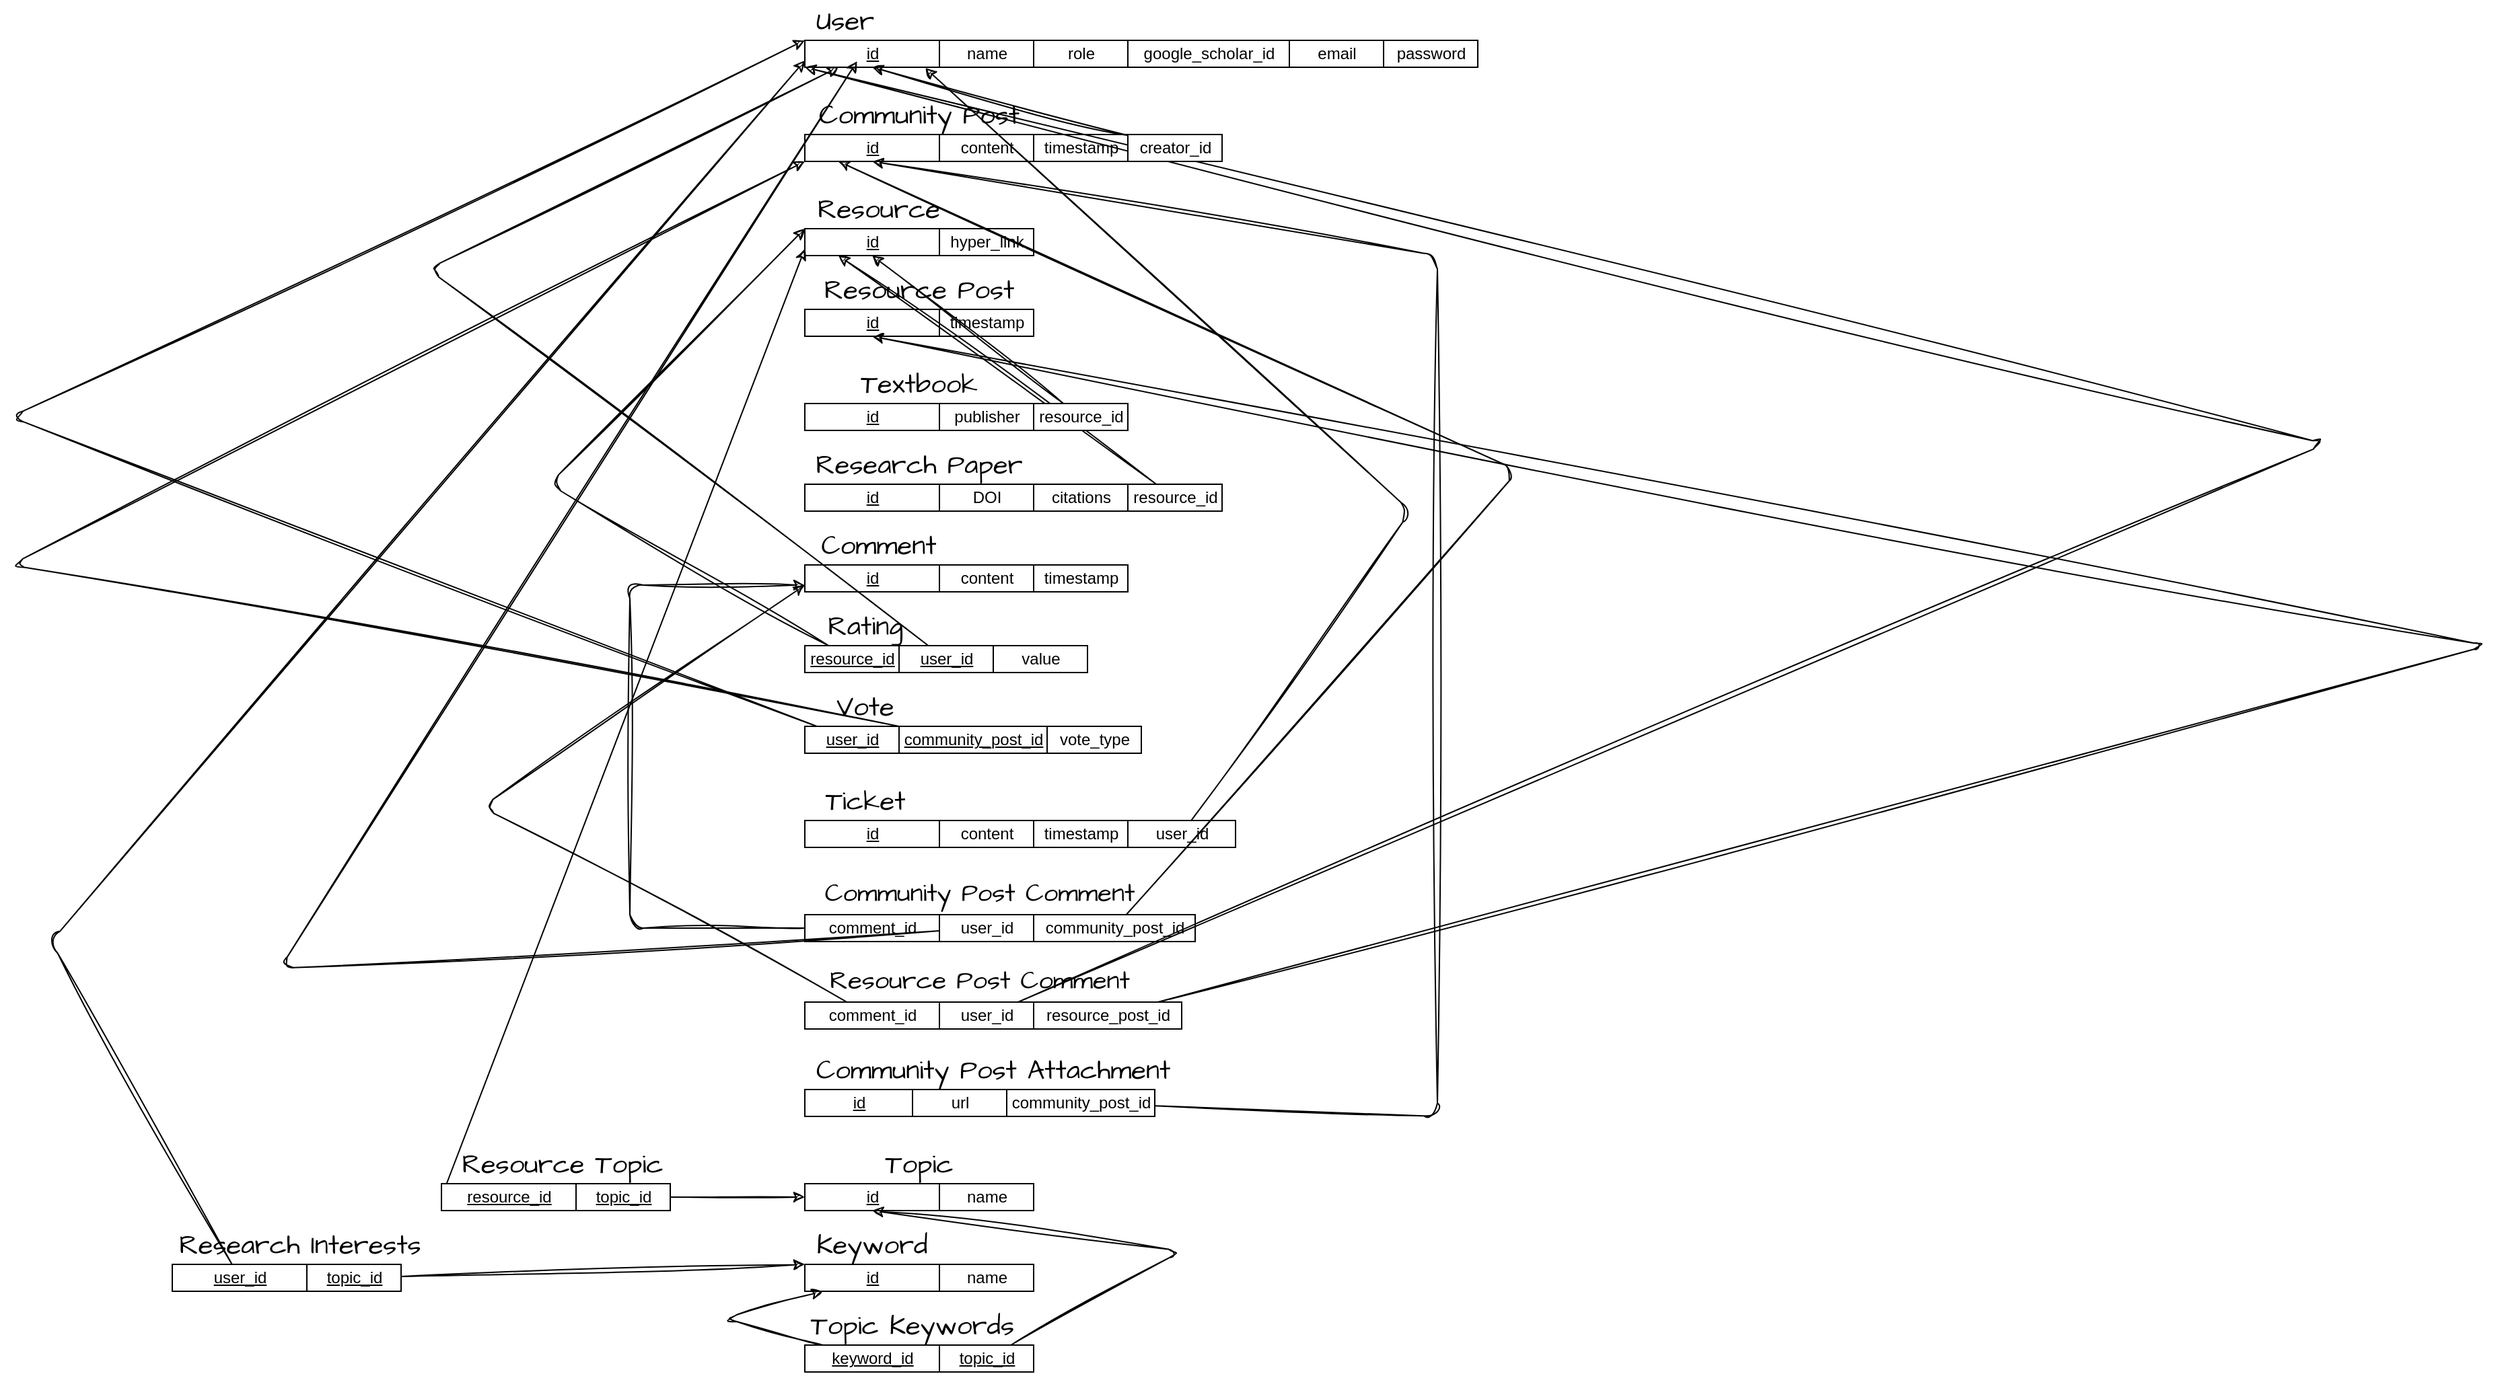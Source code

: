 <mxfile>
    <diagram id="C5RBs43oDa-KdzZeNtuy" name="Page-1">
        <mxGraphModel dx="2949" dy="1153" grid="1" gridSize="10" guides="1" tooltips="1" connect="1" arrows="1" fold="1" page="1" pageScale="1" pageWidth="827" pageHeight="1169" math="0" shadow="0">
            <root>
                <mxCell id="WIyWlLk6GJQsqaUBKTNV-0"/>
                <mxCell id="WIyWlLk6GJQsqaUBKTNV-1" parent="WIyWlLk6GJQsqaUBKTNV-0"/>
                <mxCell id="l1KpTBiiVYSyApMP4u7i-6" value="&lt;span&gt;id&lt;/span&gt;" style="strokeWidth=1;fontStyle=4;html=1;" parent="WIyWlLk6GJQsqaUBKTNV-1" vertex="1">
                    <mxGeometry x="290" y="80" width="100" height="20" as="geometry"/>
                </mxCell>
                <mxCell id="l1KpTBiiVYSyApMP4u7i-10" value="name" style="strokeWidth=1;fontStyle=0;html=1;" parent="WIyWlLk6GJQsqaUBKTNV-1" vertex="1">
                    <mxGeometry x="390.0" y="80" width="70" height="20" as="geometry"/>
                </mxCell>
                <mxCell id="l1KpTBiiVYSyApMP4u7i-11" value="role" style="strokeWidth=1;fontStyle=0;html=1;" parent="WIyWlLk6GJQsqaUBKTNV-1" vertex="1">
                    <mxGeometry x="460.0" y="80" width="70" height="20" as="geometry"/>
                </mxCell>
                <mxCell id="l1KpTBiiVYSyApMP4u7i-12" value="google_scholar_id" style="strokeWidth=1;fontStyle=0;html=1;" parent="WIyWlLk6GJQsqaUBKTNV-1" vertex="1">
                    <mxGeometry x="530" y="80" width="120" height="20" as="geometry"/>
                </mxCell>
                <mxCell id="l1KpTBiiVYSyApMP4u7i-13" value="email" style="strokeWidth=1;fontStyle=0;html=1;" parent="WIyWlLk6GJQsqaUBKTNV-1" vertex="1">
                    <mxGeometry x="650.0" y="80" width="70" height="20" as="geometry"/>
                </mxCell>
                <mxCell id="l1KpTBiiVYSyApMP4u7i-14" value="password" style="strokeWidth=1;fontStyle=0;html=1;" parent="WIyWlLk6GJQsqaUBKTNV-1" vertex="1">
                    <mxGeometry x="720.0" y="80" width="70" height="20" as="geometry"/>
                </mxCell>
                <mxCell id="0" value="User" style="text;strokeColor=none;align=center;fillColor=none;html=1;verticalAlign=middle;whiteSpace=wrap;rounded=0;sketch=1;hachureGap=4;jiggle=2;curveFitting=1;fontFamily=Architects Daughter;fontSource=https%3A%2F%2Ffonts.googleapis.com%2Fcss%3Ffamily%3DArchitects%2BDaughter;fontSize=20;" vertex="1" parent="WIyWlLk6GJQsqaUBKTNV-1">
                    <mxGeometry x="290" y="50" width="60" height="30" as="geometry"/>
                </mxCell>
                <mxCell id="15" value="id" style="strokeWidth=1;fontStyle=4;html=1;" vertex="1" parent="WIyWlLk6GJQsqaUBKTNV-1">
                    <mxGeometry x="290" y="150" width="100" height="20" as="geometry"/>
                </mxCell>
                <mxCell id="16" value="content" style="strokeWidth=1;fontStyle=0;html=1;" vertex="1" parent="WIyWlLk6GJQsqaUBKTNV-1">
                    <mxGeometry x="390.0" y="150" width="70" height="20" as="geometry"/>
                </mxCell>
                <mxCell id="17" value="timestamp" style="strokeWidth=1;fontStyle=0;html=1;" vertex="1" parent="WIyWlLk6GJQsqaUBKTNV-1">
                    <mxGeometry x="460.0" y="150" width="70" height="20" as="geometry"/>
                </mxCell>
                <mxCell id="21" value="Community Post" style="text;strokeColor=none;align=center;fillColor=none;html=1;verticalAlign=middle;whiteSpace=wrap;rounded=0;sketch=1;hachureGap=4;jiggle=2;curveFitting=1;fontFamily=Architects Daughter;fontSource=https%3A%2F%2Ffonts.googleapis.com%2Fcss%3Ffamily%3DArchitects%2BDaughter;fontSize=20;" vertex="1" parent="WIyWlLk6GJQsqaUBKTNV-1">
                    <mxGeometry x="290" y="120" width="170" height="30" as="geometry"/>
                </mxCell>
                <mxCell id="22" value="id" style="strokeWidth=1;fontStyle=4;html=1;" vertex="1" parent="WIyWlLk6GJQsqaUBKTNV-1">
                    <mxGeometry x="290" y="220" width="100" height="20" as="geometry"/>
                </mxCell>
                <mxCell id="23" value="hyper_link" style="strokeWidth=1;fontStyle=0;html=1;" vertex="1" parent="WIyWlLk6GJQsqaUBKTNV-1">
                    <mxGeometry x="390.0" y="220" width="70" height="20" as="geometry"/>
                </mxCell>
                <mxCell id="25" value="Resource" style="text;strokeColor=none;align=center;fillColor=none;html=1;verticalAlign=middle;whiteSpace=wrap;rounded=0;sketch=1;hachureGap=4;jiggle=2;curveFitting=1;fontFamily=Architects Daughter;fontSource=https%3A%2F%2Ffonts.googleapis.com%2Fcss%3Ffamily%3DArchitects%2BDaughter;fontSize=20;" vertex="1" parent="WIyWlLk6GJQsqaUBKTNV-1">
                    <mxGeometry x="290" y="190" width="110" height="30" as="geometry"/>
                </mxCell>
                <mxCell id="26" value="id" style="strokeWidth=1;fontStyle=4;html=1;" vertex="1" parent="WIyWlLk6GJQsqaUBKTNV-1">
                    <mxGeometry x="290" y="280" width="100" height="20" as="geometry"/>
                </mxCell>
                <mxCell id="27" value="timestamp" style="strokeWidth=1;fontStyle=0;html=1;" vertex="1" parent="WIyWlLk6GJQsqaUBKTNV-1">
                    <mxGeometry x="390.0" y="280" width="70" height="20" as="geometry"/>
                </mxCell>
                <mxCell id="29" value="Resource Post" style="text;strokeColor=none;align=center;fillColor=none;html=1;verticalAlign=middle;whiteSpace=wrap;rounded=0;sketch=1;hachureGap=4;jiggle=2;curveFitting=1;fontFamily=Architects Daughter;fontSource=https%3A%2F%2Ffonts.googleapis.com%2Fcss%3Ffamily%3DArchitects%2BDaughter;fontSize=20;" vertex="1" parent="WIyWlLk6GJQsqaUBKTNV-1">
                    <mxGeometry x="290" y="250" width="170" height="30" as="geometry"/>
                </mxCell>
                <mxCell id="30" value="id" style="strokeWidth=1;fontStyle=4;html=1;" vertex="1" parent="WIyWlLk6GJQsqaUBKTNV-1">
                    <mxGeometry x="290" y="350" width="100" height="20" as="geometry"/>
                </mxCell>
                <mxCell id="31" value="publisher" style="strokeWidth=1;fontStyle=0;html=1;" vertex="1" parent="WIyWlLk6GJQsqaUBKTNV-1">
                    <mxGeometry x="390.0" y="350" width="70" height="20" as="geometry"/>
                </mxCell>
                <mxCell id="32" value="Textbook" style="text;strokeColor=none;align=center;fillColor=none;html=1;verticalAlign=middle;whiteSpace=wrap;rounded=0;sketch=1;hachureGap=4;jiggle=2;curveFitting=1;fontFamily=Architects Daughter;fontSource=https%3A%2F%2Ffonts.googleapis.com%2Fcss%3Ffamily%3DArchitects%2BDaughter;fontSize=20;" vertex="1" parent="WIyWlLk6GJQsqaUBKTNV-1">
                    <mxGeometry x="290" y="320" width="170" height="30" as="geometry"/>
                </mxCell>
                <mxCell id="36" value="id" style="strokeWidth=1;fontStyle=4;html=1;" vertex="1" parent="WIyWlLk6GJQsqaUBKTNV-1">
                    <mxGeometry x="290" y="410" width="100" height="20" as="geometry"/>
                </mxCell>
                <mxCell id="37" value="DOI" style="strokeWidth=1;fontStyle=0;html=1;" vertex="1" parent="WIyWlLk6GJQsqaUBKTNV-1">
                    <mxGeometry x="390.0" y="410" width="70" height="20" as="geometry"/>
                </mxCell>
                <mxCell id="38" value="Research Paper" style="text;strokeColor=none;align=center;fillColor=none;html=1;verticalAlign=middle;whiteSpace=wrap;rounded=0;sketch=1;hachureGap=4;jiggle=2;curveFitting=1;fontFamily=Architects Daughter;fontSource=https%3A%2F%2Ffonts.googleapis.com%2Fcss%3Ffamily%3DArchitects%2BDaughter;fontSize=20;" vertex="1" parent="WIyWlLk6GJQsqaUBKTNV-1">
                    <mxGeometry x="290" y="380" width="170" height="30" as="geometry"/>
                </mxCell>
                <mxCell id="39" value="citations" style="strokeWidth=1;fontStyle=0;html=1;" vertex="1" parent="WIyWlLk6GJQsqaUBKTNV-1">
                    <mxGeometry x="460.0" y="410" width="70" height="20" as="geometry"/>
                </mxCell>
                <mxCell id="40" value="id" style="strokeWidth=1;fontStyle=4;html=1;" vertex="1" parent="WIyWlLk6GJQsqaUBKTNV-1">
                    <mxGeometry x="290" y="470" width="100" height="20" as="geometry"/>
                </mxCell>
                <mxCell id="41" value="content" style="strokeWidth=1;fontStyle=0;html=1;" vertex="1" parent="WIyWlLk6GJQsqaUBKTNV-1">
                    <mxGeometry x="390.0" y="470" width="70" height="20" as="geometry"/>
                </mxCell>
                <mxCell id="42" value="Comment" style="text;strokeColor=none;align=center;fillColor=none;html=1;verticalAlign=middle;whiteSpace=wrap;rounded=0;sketch=1;hachureGap=4;jiggle=2;curveFitting=1;fontFamily=Architects Daughter;fontSource=https%3A%2F%2Ffonts.googleapis.com%2Fcss%3Ffamily%3DArchitects%2BDaughter;fontSize=20;" vertex="1" parent="WIyWlLk6GJQsqaUBKTNV-1">
                    <mxGeometry x="290" y="440" width="110" height="30" as="geometry"/>
                </mxCell>
                <mxCell id="43" value="timestamp" style="strokeWidth=1;fontStyle=0;html=1;" vertex="1" parent="WIyWlLk6GJQsqaUBKTNV-1">
                    <mxGeometry x="460.0" y="470" width="70" height="20" as="geometry"/>
                </mxCell>
                <mxCell id="117" style="edgeStyle=none;sketch=1;hachureGap=4;jiggle=2;curveFitting=1;html=1;entryX=0;entryY=0;entryDx=0;entryDy=0;fontFamily=Helvetica;fontSize=19;" edge="1" parent="WIyWlLk6GJQsqaUBKTNV-1" source="45" target="22">
                    <mxGeometry relative="1" as="geometry">
                        <Array as="points">
                            <mxPoint x="100" y="410"/>
                        </Array>
                    </mxGeometry>
                </mxCell>
                <mxCell id="45" value="resource_id" style="strokeWidth=1;fontStyle=4;html=1;" vertex="1" parent="WIyWlLk6GJQsqaUBKTNV-1">
                    <mxGeometry x="290.0" y="530" width="70" height="20" as="geometry"/>
                </mxCell>
                <mxCell id="46" value="Rating" style="text;strokeColor=none;align=center;fillColor=none;html=1;verticalAlign=middle;whiteSpace=wrap;rounded=0;sketch=1;hachureGap=4;jiggle=2;curveFitting=1;fontFamily=Architects Daughter;fontSource=https%3A%2F%2Ffonts.googleapis.com%2Fcss%3Ffamily%3DArchitects%2BDaughter;fontSize=20;" vertex="1" parent="WIyWlLk6GJQsqaUBKTNV-1">
                    <mxGeometry x="290" y="500" width="90" height="30" as="geometry"/>
                </mxCell>
                <mxCell id="118" style="edgeStyle=none;sketch=1;hachureGap=4;jiggle=2;curveFitting=1;html=1;entryX=0.25;entryY=1;entryDx=0;entryDy=0;fontFamily=Helvetica;fontSize=19;" edge="1" parent="WIyWlLk6GJQsqaUBKTNV-1" source="47" target="l1KpTBiiVYSyApMP4u7i-6">
                    <mxGeometry relative="1" as="geometry">
                        <Array as="points">
                            <mxPoint x="10" y="250"/>
                        </Array>
                    </mxGeometry>
                </mxCell>
                <mxCell id="47" value="user_id" style="strokeWidth=1;fontStyle=4;html=1;" vertex="1" parent="WIyWlLk6GJQsqaUBKTNV-1">
                    <mxGeometry x="360.0" y="530" width="70" height="20" as="geometry"/>
                </mxCell>
                <mxCell id="48" value="value" style="strokeWidth=1;fontStyle=0;html=1;" vertex="1" parent="WIyWlLk6GJQsqaUBKTNV-1">
                    <mxGeometry x="430.0" y="530" width="70" height="20" as="geometry"/>
                </mxCell>
                <mxCell id="50" value="vote_type" style="strokeWidth=1;fontStyle=0;html=1;" vertex="1" parent="WIyWlLk6GJQsqaUBKTNV-1">
                    <mxGeometry x="470.0" y="590" width="70" height="20" as="geometry"/>
                </mxCell>
                <mxCell id="51" value="Vote" style="text;strokeColor=none;align=center;fillColor=none;html=1;verticalAlign=middle;whiteSpace=wrap;rounded=0;sketch=1;hachureGap=4;jiggle=2;curveFitting=1;fontFamily=Architects Daughter;fontSource=https%3A%2F%2Ffonts.googleapis.com%2Fcss%3Ffamily%3DArchitects%2BDaughter;fontSize=20;" vertex="1" parent="WIyWlLk6GJQsqaUBKTNV-1">
                    <mxGeometry x="290" y="560" width="90" height="30" as="geometry"/>
                </mxCell>
                <mxCell id="119" style="edgeStyle=none;sketch=1;hachureGap=4;jiggle=2;curveFitting=1;html=1;entryX=0;entryY=1;entryDx=0;entryDy=0;fontFamily=Helvetica;fontSize=19;" edge="1" parent="WIyWlLk6GJQsqaUBKTNV-1" source="52" target="0">
                    <mxGeometry relative="1" as="geometry">
                        <Array as="points">
                            <mxPoint x="-300" y="360"/>
                        </Array>
                    </mxGeometry>
                </mxCell>
                <mxCell id="52" value="user_id" style="strokeWidth=1;fontStyle=4;html=1;" vertex="1" parent="WIyWlLk6GJQsqaUBKTNV-1">
                    <mxGeometry x="290.0" y="590" width="70" height="20" as="geometry"/>
                </mxCell>
                <mxCell id="120" style="edgeStyle=none;sketch=1;hachureGap=4;jiggle=2;curveFitting=1;html=1;entryX=0;entryY=1;entryDx=0;entryDy=0;fontFamily=Helvetica;fontSize=19;" edge="1" parent="WIyWlLk6GJQsqaUBKTNV-1" source="53" target="15">
                    <mxGeometry relative="1" as="geometry">
                        <Array as="points">
                            <mxPoint x="-300" y="470"/>
                        </Array>
                    </mxGeometry>
                </mxCell>
                <mxCell id="53" value="community_post_id" style="strokeWidth=1;fontStyle=4;html=1;" vertex="1" parent="WIyWlLk6GJQsqaUBKTNV-1">
                    <mxGeometry x="360" y="590" width="110" height="20" as="geometry"/>
                </mxCell>
                <mxCell id="54" value="id" style="strokeWidth=1;fontStyle=4;html=1;" vertex="1" parent="WIyWlLk6GJQsqaUBKTNV-1">
                    <mxGeometry x="290" y="660" width="100" height="20" as="geometry"/>
                </mxCell>
                <mxCell id="55" value="content" style="strokeWidth=1;fontStyle=0;html=1;" vertex="1" parent="WIyWlLk6GJQsqaUBKTNV-1">
                    <mxGeometry x="390.0" y="660" width="70" height="20" as="geometry"/>
                </mxCell>
                <mxCell id="56" value="Ticket" style="text;strokeColor=none;align=center;fillColor=none;html=1;verticalAlign=middle;whiteSpace=wrap;rounded=0;sketch=1;hachureGap=4;jiggle=2;curveFitting=1;fontFamily=Architects Daughter;fontSource=https%3A%2F%2Ffonts.googleapis.com%2Fcss%3Ffamily%3DArchitects%2BDaughter;fontSize=20;" vertex="1" parent="WIyWlLk6GJQsqaUBKTNV-1">
                    <mxGeometry x="290" y="630" width="90" height="30" as="geometry"/>
                </mxCell>
                <mxCell id="57" value="timestamp" style="strokeWidth=1;fontStyle=0;html=1;" vertex="1" parent="WIyWlLk6GJQsqaUBKTNV-1">
                    <mxGeometry x="460.0" y="660" width="70" height="20" as="geometry"/>
                </mxCell>
                <mxCell id="121" style="edgeStyle=none;sketch=1;hachureGap=4;jiggle=2;curveFitting=1;html=1;entryX=0.895;entryY=1.027;entryDx=0;entryDy=0;entryPerimeter=0;fontFamily=Helvetica;fontSize=19;" edge="1" parent="WIyWlLk6GJQsqaUBKTNV-1" source="58" target="l1KpTBiiVYSyApMP4u7i-6">
                    <mxGeometry relative="1" as="geometry">
                        <Array as="points">
                            <mxPoint x="740" y="430"/>
                        </Array>
                    </mxGeometry>
                </mxCell>
                <mxCell id="58" value="user_id" style="strokeWidth=1;fontStyle=0;html=1;" vertex="1" parent="WIyWlLk6GJQsqaUBKTNV-1">
                    <mxGeometry x="530" y="660" width="80" height="20" as="geometry"/>
                </mxCell>
                <mxCell id="68" style="edgeStyle=none;sketch=1;hachureGap=4;jiggle=2;curveFitting=1;html=1;entryX=0;entryY=0.75;entryDx=0;entryDy=0;fontFamily=Helvetica;fontSize=16;exitX=0;exitY=0.5;exitDx=0;exitDy=0;horizontal=0;" edge="1" parent="WIyWlLk6GJQsqaUBKTNV-1" source="63" target="40">
                    <mxGeometry relative="1" as="geometry">
                        <Array as="points">
                            <mxPoint x="160" y="740"/>
                            <mxPoint x="160" y="485"/>
                        </Array>
                    </mxGeometry>
                </mxCell>
                <mxCell id="63" value="comment_id" style="strokeWidth=1;fontStyle=0;html=1;" vertex="1" parent="WIyWlLk6GJQsqaUBKTNV-1">
                    <mxGeometry x="290" y="730" width="100" height="20" as="geometry"/>
                </mxCell>
                <mxCell id="123" style="edgeStyle=none;sketch=1;hachureGap=4;jiggle=2;curveFitting=1;html=1;entryX=0.389;entryY=0.772;entryDx=0;entryDy=0;entryPerimeter=0;fontFamily=Helvetica;fontSize=19;" edge="1" parent="WIyWlLk6GJQsqaUBKTNV-1" source="64" target="l1KpTBiiVYSyApMP4u7i-6">
                    <mxGeometry relative="1" as="geometry">
                        <Array as="points">
                            <mxPoint x="-100" y="770"/>
                        </Array>
                    </mxGeometry>
                </mxCell>
                <mxCell id="64" value="user_id" style="strokeWidth=1;fontStyle=0;html=1;" vertex="1" parent="WIyWlLk6GJQsqaUBKTNV-1">
                    <mxGeometry x="390.0" y="730" width="70" height="20" as="geometry"/>
                </mxCell>
                <mxCell id="65" value="Community Post Comment" style="text;strokeColor=none;align=center;fillColor=none;html=1;verticalAlign=middle;whiteSpace=wrap;rounded=0;sketch=1;hachureGap=4;jiggle=2;curveFitting=1;fontFamily=Architects Daughter;fontSource=https%3A%2F%2Ffonts.googleapis.com%2Fcss%3Ffamily%3DArchitects%2BDaughter;fontSize=19;" vertex="1" parent="WIyWlLk6GJQsqaUBKTNV-1">
                    <mxGeometry x="290" y="700" width="260" height="30" as="geometry"/>
                </mxCell>
                <mxCell id="122" style="edgeStyle=none;sketch=1;hachureGap=4;jiggle=2;curveFitting=1;html=1;entryX=0.25;entryY=1;entryDx=0;entryDy=0;fontFamily=Helvetica;fontSize=19;" edge="1" parent="WIyWlLk6GJQsqaUBKTNV-1" source="66" target="15">
                    <mxGeometry relative="1" as="geometry">
                        <Array as="points">
                            <mxPoint x="820" y="400"/>
                        </Array>
                    </mxGeometry>
                </mxCell>
                <mxCell id="66" value="community_post_id" style="strokeWidth=1;fontStyle=0;html=1;" vertex="1" parent="WIyWlLk6GJQsqaUBKTNV-1">
                    <mxGeometry x="460" y="730" width="120" height="20" as="geometry"/>
                </mxCell>
                <mxCell id="75" style="edgeStyle=none;sketch=1;hachureGap=4;jiggle=2;curveFitting=1;html=1;entryX=0;entryY=0.75;entryDx=0;entryDy=0;fontFamily=Helvetica;fontSize=19;" edge="1" parent="WIyWlLk6GJQsqaUBKTNV-1" source="70" target="40">
                    <mxGeometry relative="1" as="geometry">
                        <Array as="points">
                            <mxPoint x="50" y="650"/>
                        </Array>
                    </mxGeometry>
                </mxCell>
                <mxCell id="70" value="comment_id" style="strokeWidth=1;fontStyle=0;html=1;" vertex="1" parent="WIyWlLk6GJQsqaUBKTNV-1">
                    <mxGeometry x="290" y="795" width="100" height="20" as="geometry"/>
                </mxCell>
                <mxCell id="126" style="edgeStyle=none;sketch=1;hachureGap=4;jiggle=2;curveFitting=1;html=1;fontFamily=Helvetica;fontSize=19;entryX=0;entryY=1;entryDx=0;entryDy=0;" edge="1" parent="WIyWlLk6GJQsqaUBKTNV-1" source="71" target="l1KpTBiiVYSyApMP4u7i-6">
                    <mxGeometry relative="1" as="geometry">
                        <mxPoint x="340" y="90" as="targetPoint"/>
                        <Array as="points">
                            <mxPoint x="1420" y="380"/>
                        </Array>
                    </mxGeometry>
                </mxCell>
                <mxCell id="71" value="user_id" style="strokeWidth=1;fontStyle=0;html=1;" vertex="1" parent="WIyWlLk6GJQsqaUBKTNV-1">
                    <mxGeometry x="390.0" y="795" width="70" height="20" as="geometry"/>
                </mxCell>
                <mxCell id="72" value="Resource Post Comment" style="text;strokeColor=none;align=center;fillColor=none;html=1;verticalAlign=middle;whiteSpace=wrap;rounded=0;sketch=1;hachureGap=4;jiggle=2;curveFitting=1;fontFamily=Architects Daughter;fontSource=https%3A%2F%2Ffonts.googleapis.com%2Fcss%3Ffamily%3DArchitects%2BDaughter;fontSize=19;" vertex="1" parent="WIyWlLk6GJQsqaUBKTNV-1">
                    <mxGeometry x="290" y="765" width="260" height="30" as="geometry"/>
                </mxCell>
                <mxCell id="124" style="edgeStyle=none;sketch=1;hachureGap=4;jiggle=2;curveFitting=1;html=1;entryX=0.5;entryY=1;entryDx=0;entryDy=0;fontFamily=Helvetica;fontSize=19;" edge="1" parent="WIyWlLk6GJQsqaUBKTNV-1" source="73" target="26">
                    <mxGeometry relative="1" as="geometry">
                        <Array as="points">
                            <mxPoint x="1540" y="530"/>
                        </Array>
                    </mxGeometry>
                </mxCell>
                <mxCell id="73" value="resource_post_id" style="strokeWidth=1;fontStyle=0;html=1;" vertex="1" parent="WIyWlLk6GJQsqaUBKTNV-1">
                    <mxGeometry x="460" y="795" width="110" height="20" as="geometry"/>
                </mxCell>
                <mxCell id="116" style="edgeStyle=none;sketch=1;hachureGap=4;jiggle=2;curveFitting=1;html=1;entryX=0.25;entryY=1;entryDx=0;entryDy=0;fontFamily=Helvetica;fontSize=19;" edge="1" parent="WIyWlLk6GJQsqaUBKTNV-1" source="76" target="22">
                    <mxGeometry relative="1" as="geometry"/>
                </mxCell>
                <mxCell id="76" value="resource_id" style="strokeWidth=1;fontStyle=0;html=1;" vertex="1" parent="WIyWlLk6GJQsqaUBKTNV-1">
                    <mxGeometry x="530.0" y="410" width="70" height="20" as="geometry"/>
                </mxCell>
                <mxCell id="115" style="edgeStyle=none;sketch=1;hachureGap=4;jiggle=2;curveFitting=1;html=1;entryX=0.5;entryY=1;entryDx=0;entryDy=0;fontFamily=Helvetica;fontSize=19;" edge="1" parent="WIyWlLk6GJQsqaUBKTNV-1" source="77" target="22">
                    <mxGeometry relative="1" as="geometry"/>
                </mxCell>
                <mxCell id="77" value="resource_id" style="strokeWidth=1;fontStyle=0;html=1;" vertex="1" parent="WIyWlLk6GJQsqaUBKTNV-1">
                    <mxGeometry x="460.0" y="350" width="70" height="20" as="geometry"/>
                </mxCell>
                <mxCell id="80" style="edgeStyle=none;sketch=1;hachureGap=4;jiggle=2;curveFitting=1;html=1;entryX=0.5;entryY=1;entryDx=0;entryDy=0;fontFamily=Helvetica;fontSize=19;" edge="1" parent="WIyWlLk6GJQsqaUBKTNV-1" source="79" target="l1KpTBiiVYSyApMP4u7i-6">
                    <mxGeometry relative="1" as="geometry"/>
                </mxCell>
                <mxCell id="79" value="creator_id" style="strokeWidth=1;fontStyle=0;html=1;" vertex="1" parent="WIyWlLk6GJQsqaUBKTNV-1">
                    <mxGeometry x="530.0" y="150" width="70" height="20" as="geometry"/>
                </mxCell>
                <mxCell id="81" value="id" style="strokeWidth=1;fontStyle=4;html=1;" vertex="1" parent="WIyWlLk6GJQsqaUBKTNV-1">
                    <mxGeometry x="290" y="860" width="80" height="20" as="geometry"/>
                </mxCell>
                <mxCell id="82" value="url" style="strokeWidth=1;fontStyle=0;html=1;" vertex="1" parent="WIyWlLk6GJQsqaUBKTNV-1">
                    <mxGeometry x="370.0" y="860" width="70" height="20" as="geometry"/>
                </mxCell>
                <mxCell id="83" value="Community Post Attachment" style="text;strokeColor=none;align=center;fillColor=none;html=1;verticalAlign=middle;whiteSpace=wrap;rounded=0;sketch=1;hachureGap=4;jiggle=2;curveFitting=1;fontFamily=Architects Daughter;fontSource=https%3A%2F%2Ffonts.googleapis.com%2Fcss%3Ffamily%3DArchitects%2BDaughter;fontSize=20;" vertex="1" parent="WIyWlLk6GJQsqaUBKTNV-1">
                    <mxGeometry x="290" y="830" width="280" height="30" as="geometry"/>
                </mxCell>
                <mxCell id="85" style="edgeStyle=none;sketch=1;hachureGap=4;jiggle=2;curveFitting=1;html=1;entryX=0.5;entryY=1;entryDx=0;entryDy=0;fontFamily=Helvetica;fontSize=19;" edge="1" parent="WIyWlLk6GJQsqaUBKTNV-1" source="84" target="15">
                    <mxGeometry relative="1" as="geometry">
                        <Array as="points">
                            <mxPoint x="760" y="880"/>
                            <mxPoint x="760" y="240"/>
                        </Array>
                    </mxGeometry>
                </mxCell>
                <mxCell id="84" value="community_post_id" style="strokeWidth=1;fontStyle=0;html=1;" vertex="1" parent="WIyWlLk6GJQsqaUBKTNV-1">
                    <mxGeometry x="440" y="860" width="110" height="20" as="geometry"/>
                </mxCell>
                <mxCell id="86" value="id" style="strokeWidth=1;fontStyle=4;html=1;" vertex="1" parent="WIyWlLk6GJQsqaUBKTNV-1">
                    <mxGeometry x="290" y="930" width="100" height="20" as="geometry"/>
                </mxCell>
                <mxCell id="87" value="name" style="strokeWidth=1;fontStyle=0;html=1;" vertex="1" parent="WIyWlLk6GJQsqaUBKTNV-1">
                    <mxGeometry x="390.0" y="930" width="70" height="20" as="geometry"/>
                </mxCell>
                <mxCell id="88" value="Topic" style="text;strokeColor=none;align=center;fillColor=none;html=1;verticalAlign=middle;whiteSpace=wrap;rounded=0;sketch=1;hachureGap=4;jiggle=2;curveFitting=1;fontFamily=Architects Daughter;fontSource=https%3A%2F%2Ffonts.googleapis.com%2Fcss%3Ffamily%3DArchitects%2BDaughter;fontSize=20;" vertex="1" parent="WIyWlLk6GJQsqaUBKTNV-1">
                    <mxGeometry x="290" y="900" width="170" height="30" as="geometry"/>
                </mxCell>
                <mxCell id="90" value="id" style="strokeWidth=1;fontStyle=4;html=1;" vertex="1" parent="WIyWlLk6GJQsqaUBKTNV-1">
                    <mxGeometry x="290" y="990" width="100" height="20" as="geometry"/>
                </mxCell>
                <mxCell id="91" value="name" style="strokeWidth=1;fontStyle=0;html=1;" vertex="1" parent="WIyWlLk6GJQsqaUBKTNV-1">
                    <mxGeometry x="390.0" y="990" width="70" height="20" as="geometry"/>
                </mxCell>
                <mxCell id="92" value="Keyword" style="text;strokeColor=none;align=center;fillColor=none;html=1;verticalAlign=middle;whiteSpace=wrap;rounded=0;sketch=1;hachureGap=4;jiggle=2;curveFitting=1;fontFamily=Architects Daughter;fontSource=https%3A%2F%2Ffonts.googleapis.com%2Fcss%3Ffamily%3DArchitects%2BDaughter;fontSize=20;" vertex="1" parent="WIyWlLk6GJQsqaUBKTNV-1">
                    <mxGeometry x="290" y="960" width="100" height="30" as="geometry"/>
                </mxCell>
                <mxCell id="98" style="edgeStyle=none;sketch=1;hachureGap=4;jiggle=2;curveFitting=1;html=1;fontFamily=Helvetica;fontSize=19;" edge="1" parent="WIyWlLk6GJQsqaUBKTNV-1" source="95" target="90">
                    <mxGeometry relative="1" as="geometry">
                        <Array as="points">
                            <mxPoint x="230" y="1030"/>
                        </Array>
                    </mxGeometry>
                </mxCell>
                <mxCell id="95" value="keyword_id" style="strokeWidth=1;fontStyle=4;html=1;" vertex="1" parent="WIyWlLk6GJQsqaUBKTNV-1">
                    <mxGeometry x="290" y="1050" width="100" height="20" as="geometry"/>
                </mxCell>
                <mxCell id="99" style="edgeStyle=none;sketch=1;hachureGap=4;jiggle=2;curveFitting=1;html=1;entryX=0.5;entryY=1;entryDx=0;entryDy=0;fontFamily=Helvetica;fontSize=19;" edge="1" parent="WIyWlLk6GJQsqaUBKTNV-1" source="96" target="86">
                    <mxGeometry relative="1" as="geometry">
                        <Array as="points">
                            <mxPoint x="570" y="980"/>
                        </Array>
                    </mxGeometry>
                </mxCell>
                <mxCell id="96" value="topic_id" style="strokeWidth=1;fontStyle=4;html=1;" vertex="1" parent="WIyWlLk6GJQsqaUBKTNV-1">
                    <mxGeometry x="390.0" y="1050" width="70" height="20" as="geometry"/>
                </mxCell>
                <mxCell id="97" value="Topic Keywords" style="text;strokeColor=none;align=center;fillColor=none;html=1;verticalAlign=middle;whiteSpace=wrap;rounded=0;sketch=1;hachureGap=4;jiggle=2;curveFitting=1;fontFamily=Architects Daughter;fontSource=https%3A%2F%2Ffonts.googleapis.com%2Fcss%3Ffamily%3DArchitects%2BDaughter;fontSize=20;" vertex="1" parent="WIyWlLk6GJQsqaUBKTNV-1">
                    <mxGeometry x="290" y="1020" width="160" height="30" as="geometry"/>
                </mxCell>
                <mxCell id="107" style="edgeStyle=none;sketch=1;hachureGap=4;jiggle=2;curveFitting=1;html=1;entryX=0;entryY=0.75;entryDx=0;entryDy=0;fontFamily=Helvetica;fontSize=19;exitX=0;exitY=0.5;exitDx=0;exitDy=0;" edge="1" parent="WIyWlLk6GJQsqaUBKTNV-1" source="103" target="22">
                    <mxGeometry relative="1" as="geometry"/>
                </mxCell>
                <mxCell id="103" value="resource_id" style="strokeWidth=1;fontStyle=4;html=1;" vertex="1" parent="WIyWlLk6GJQsqaUBKTNV-1">
                    <mxGeometry x="20" y="930" width="100" height="20" as="geometry"/>
                </mxCell>
                <mxCell id="106" style="edgeStyle=none;sketch=1;hachureGap=4;jiggle=2;curveFitting=1;html=1;entryX=0;entryY=0.5;entryDx=0;entryDy=0;fontFamily=Helvetica;fontSize=19;" edge="1" parent="WIyWlLk6GJQsqaUBKTNV-1" source="104" target="86">
                    <mxGeometry relative="1" as="geometry"/>
                </mxCell>
                <mxCell id="104" value="topic_id" style="strokeWidth=1;fontStyle=4;html=1;" vertex="1" parent="WIyWlLk6GJQsqaUBKTNV-1">
                    <mxGeometry x="120.0" y="930" width="70" height="20" as="geometry"/>
                </mxCell>
                <mxCell id="105" value="Resource Topic" style="text;strokeColor=none;align=center;fillColor=none;html=1;verticalAlign=middle;whiteSpace=wrap;rounded=0;sketch=1;hachureGap=4;jiggle=2;curveFitting=1;fontFamily=Architects Daughter;fontSource=https%3A%2F%2Ffonts.googleapis.com%2Fcss%3Ffamily%3DArchitects%2BDaughter;fontSize=20;" vertex="1" parent="WIyWlLk6GJQsqaUBKTNV-1">
                    <mxGeometry x="20" y="900" width="180" height="30" as="geometry"/>
                </mxCell>
                <mxCell id="114" style="edgeStyle=none;sketch=1;hachureGap=4;jiggle=2;curveFitting=1;html=1;entryX=0;entryY=0.75;entryDx=0;entryDy=0;fontFamily=Helvetica;fontSize=19;" edge="1" parent="WIyWlLk6GJQsqaUBKTNV-1" source="108" target="l1KpTBiiVYSyApMP4u7i-6">
                    <mxGeometry relative="1" as="geometry">
                        <Array as="points">
                            <mxPoint x="-270" y="750"/>
                        </Array>
                    </mxGeometry>
                </mxCell>
                <mxCell id="108" value="user_id" style="strokeWidth=1;fontStyle=4;html=1;" vertex="1" parent="WIyWlLk6GJQsqaUBKTNV-1">
                    <mxGeometry x="-180" y="990" width="100" height="20" as="geometry"/>
                </mxCell>
                <mxCell id="113" style="edgeStyle=none;sketch=1;hachureGap=4;jiggle=2;curveFitting=1;html=1;entryX=0;entryY=1;entryDx=0;entryDy=0;fontFamily=Helvetica;fontSize=19;" edge="1" parent="WIyWlLk6GJQsqaUBKTNV-1" source="109" target="92">
                    <mxGeometry relative="1" as="geometry"/>
                </mxCell>
                <mxCell id="109" value="topic_id" style="strokeWidth=1;fontStyle=4;html=1;" vertex="1" parent="WIyWlLk6GJQsqaUBKTNV-1">
                    <mxGeometry x="-80.0" y="990" width="70" height="20" as="geometry"/>
                </mxCell>
                <mxCell id="110" value="Research Interests" style="text;strokeColor=none;align=center;fillColor=none;html=1;verticalAlign=middle;whiteSpace=wrap;rounded=0;sketch=1;hachureGap=4;jiggle=2;curveFitting=1;fontFamily=Architects Daughter;fontSource=https%3A%2F%2Ffonts.googleapis.com%2Fcss%3Ffamily%3DArchitects%2BDaughter;fontSize=20;" vertex="1" parent="WIyWlLk6GJQsqaUBKTNV-1">
                    <mxGeometry x="-180" y="960" width="190" height="30" as="geometry"/>
                </mxCell>
            </root>
        </mxGraphModel>
    </diagram>
</mxfile>